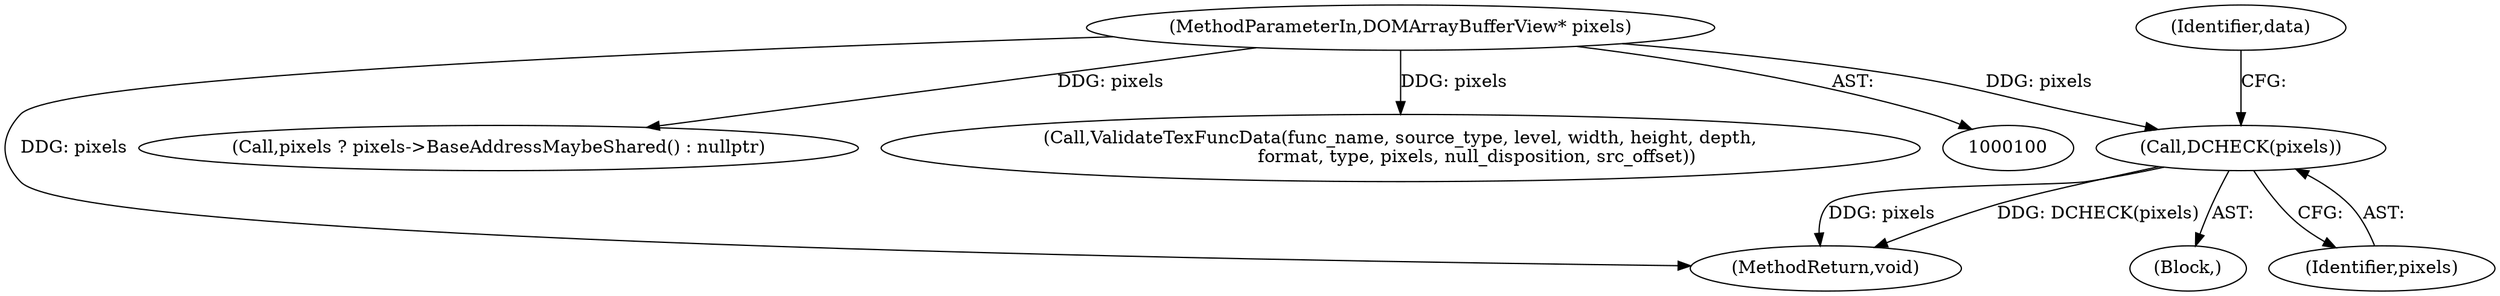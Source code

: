 digraph "0_Chrome_9b99a43fc119a2533a87e2357cad8f603779a7b9_6@pointer" {
"1000206" [label="(Call,DCHECK(pixels))"];
"1000114" [label="(MethodParameterIn,DOMArrayBufferView* pixels)"];
"1000268" [label="(MethodReturn,void)"];
"1000206" [label="(Call,DCHECK(pixels))"];
"1000205" [label="(Block,)"];
"1000207" [label="(Identifier,pixels)"];
"1000114" [label="(MethodParameterIn,DOMArrayBufferView* pixels)"];
"1000209" [label="(Identifier,data)"];
"1000199" [label="(Call,pixels ? pixels->BaseAddressMaybeShared() : nullptr)"];
"1000186" [label="(Call,ValidateTexFuncData(func_name, source_type, level, width, height, depth,\n                           format, type, pixels, null_disposition, src_offset))"];
"1000206" -> "1000205"  [label="AST: "];
"1000206" -> "1000207"  [label="CFG: "];
"1000207" -> "1000206"  [label="AST: "];
"1000209" -> "1000206"  [label="CFG: "];
"1000206" -> "1000268"  [label="DDG: DCHECK(pixels)"];
"1000206" -> "1000268"  [label="DDG: pixels"];
"1000114" -> "1000206"  [label="DDG: pixels"];
"1000114" -> "1000100"  [label="AST: "];
"1000114" -> "1000268"  [label="DDG: pixels"];
"1000114" -> "1000186"  [label="DDG: pixels"];
"1000114" -> "1000199"  [label="DDG: pixels"];
}
